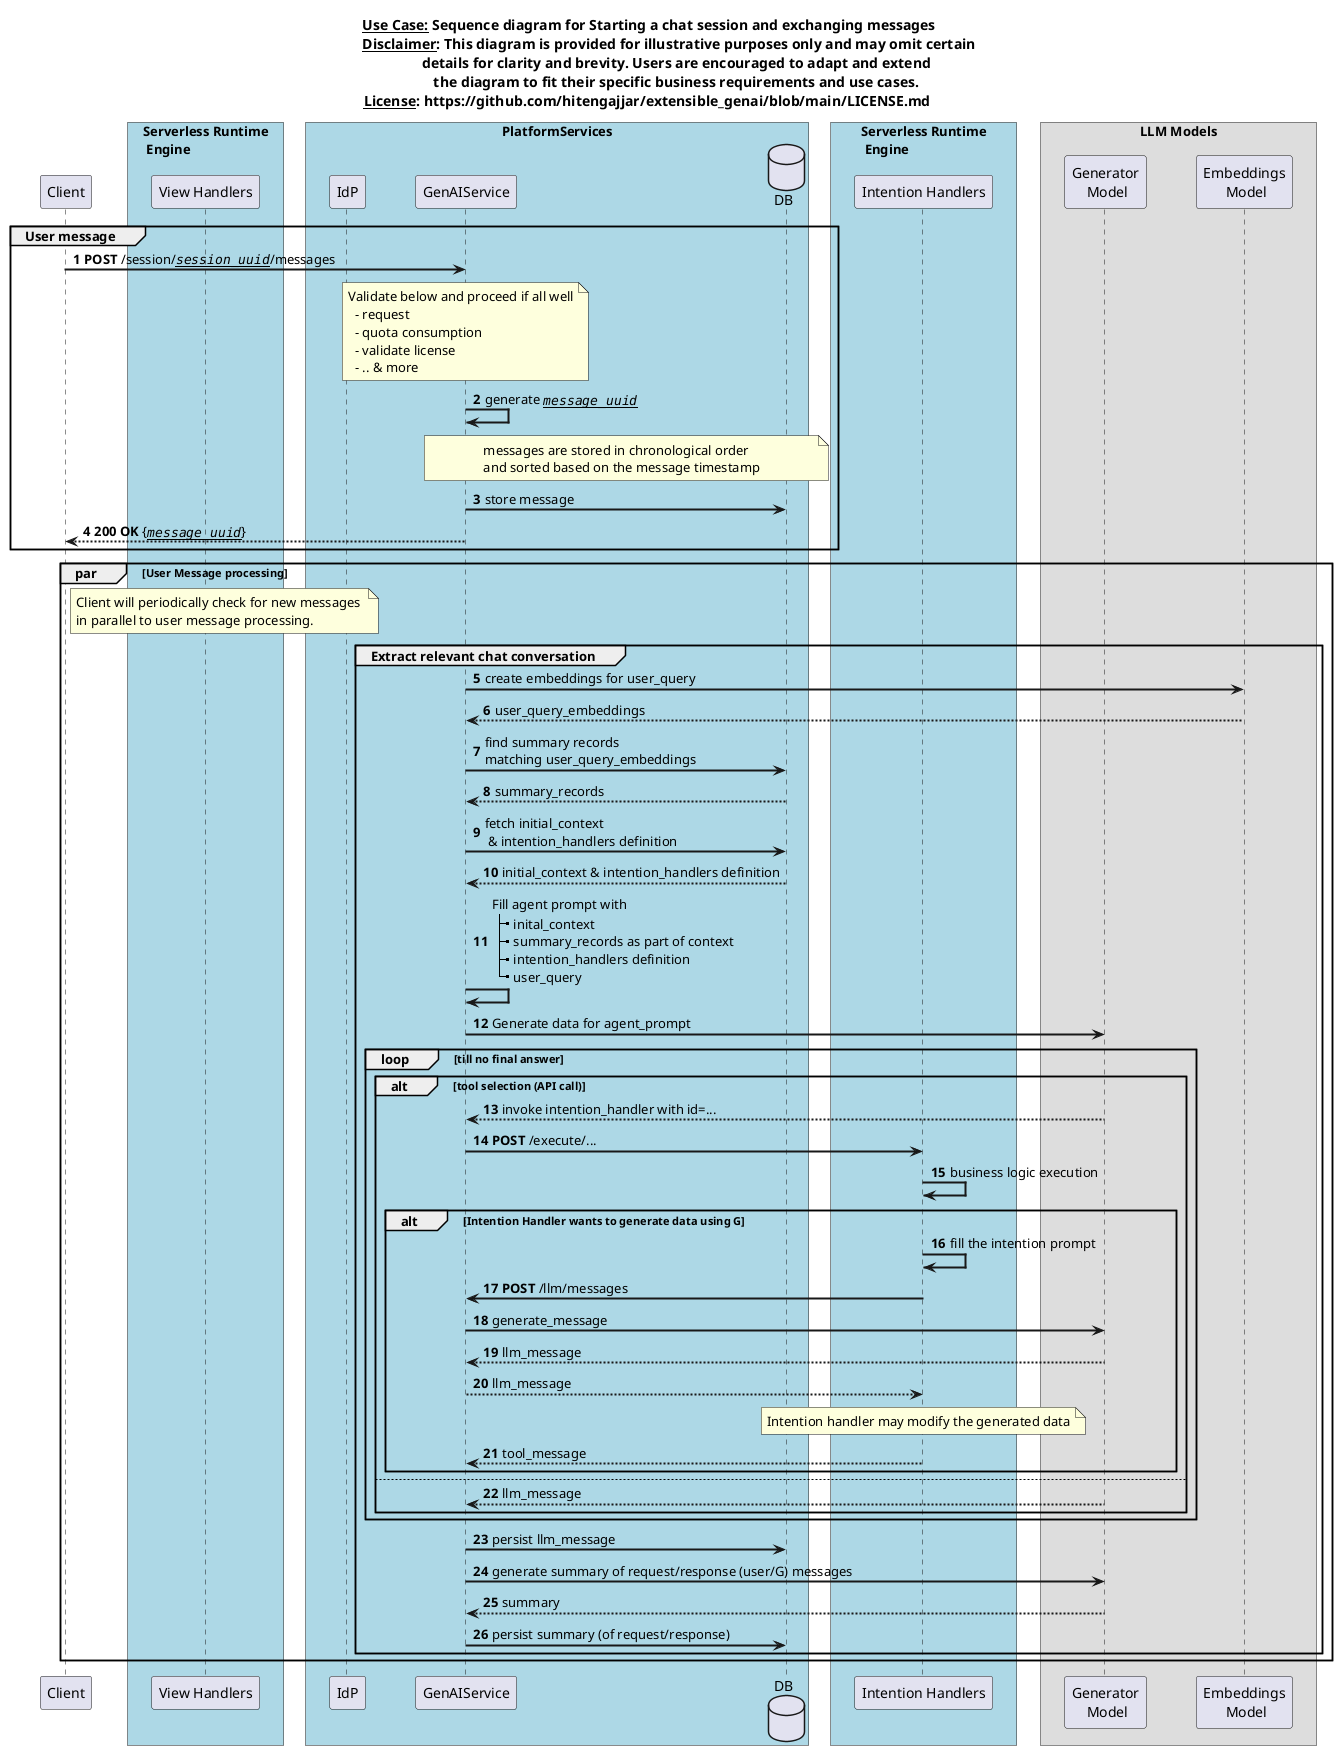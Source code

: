@startuml

title
<u>Use Case:</u> Sequence diagram for Starting a chat session and exchanging messages            
<u>Disclaimer</u>: This diagram is provided for illustrative purposes only and may omit certain 
   details for clarity and brevity. Users are encouraged to adapt and extend
   the diagram to fit their specific business requirements and use cases.
<u>License</u>: https://github.com/hitengajjar/extensible_genai/blob/main/LICENSE.md             
End title

autonumber
skinparam ParticipantPadding 20
skinparam BoxPadding 10

skinparam sequenceArrowThickness 2

participant Client as C

box "Serverless Runtime\n Engine" #LightBlue
participant "View Handlers" as VH
end box

box "PlatformServices" #LightBlue 
participant IdP
participant GenAIService as GenAI
database DB
end box

box "Serverless Runtime\n Engine" #LightBlue
participant "Intention Handlers" as IH
end box

box LLM Models
  participant "Generator\n Model" as G
  participant "Embeddings\n Model" as E
end box

group User message
  C -> GenAI: **POST** /session/""//__session_uuid__//""/messages
  note over GenAI
    Validate below and proceed if all well
      - request
      - quota consumption
      - validate license 
      - .. & more
  end note

  GenAI -> GenAI: generate ""//__message_uuid__//""
  note over GenAI, DB
    messages are stored in chronological order
    and sorted based on the message timestamp
  end note
  GenAI -> DB: store message
  GenAI --> C: **200 OK** {""//__message_uuid__//""}

end

par User Message processing
  note right of C
    Client will periodically check for new messages 
    in parallel to user message processing.
  end note
  group Extract relevant chat conversation
    GenAI -> E: create embeddings for user_query
    return user_query_embeddings
    GenAI -> DB: find summary records \nmatching user_query_embeddings
    return summary_records
    GenAI -> DB: fetch initial_context\n & intention_handlers definition
    return initial_context & intention_handlers definition

    GenAI -> GenAI: Fill agent prompt with \n\
|_ inital_context \n\
|_ summary_records as part of context \n\
|_ intention_handlers definition \n\
|_ user_query

    GenAI -> G: Generate data for agent_prompt
    
    Loop till no final answer
      Alt tool selection (API call)
        G --> GenAI: invoke intention_handler with id=...
        GenAI -> IH: **POST** /execute/...
        IH -> IH: business logic execution
        Alt Intention Handler wants to generate data using G
          IH -> IH: fill the intention prompt
          IH -> GenAI: **POST** /llm/messages
          GenAI -> G: generate_message
          return llm_message
          GenAI --> IH: llm_message
          note over IH
            Intention handler may modify the generated data
          end note
          IH --> GenAI: tool_message
        end 
      Else
        G --> GenAI: llm_message
      End 
    End

    GenAI -> DB: persist llm_message
    GenAI -> G: generate summary of request/response (user/G) messages
    return summary


    GenAI -> DB: persist summary (of request/response)
  end
end

@enduml
